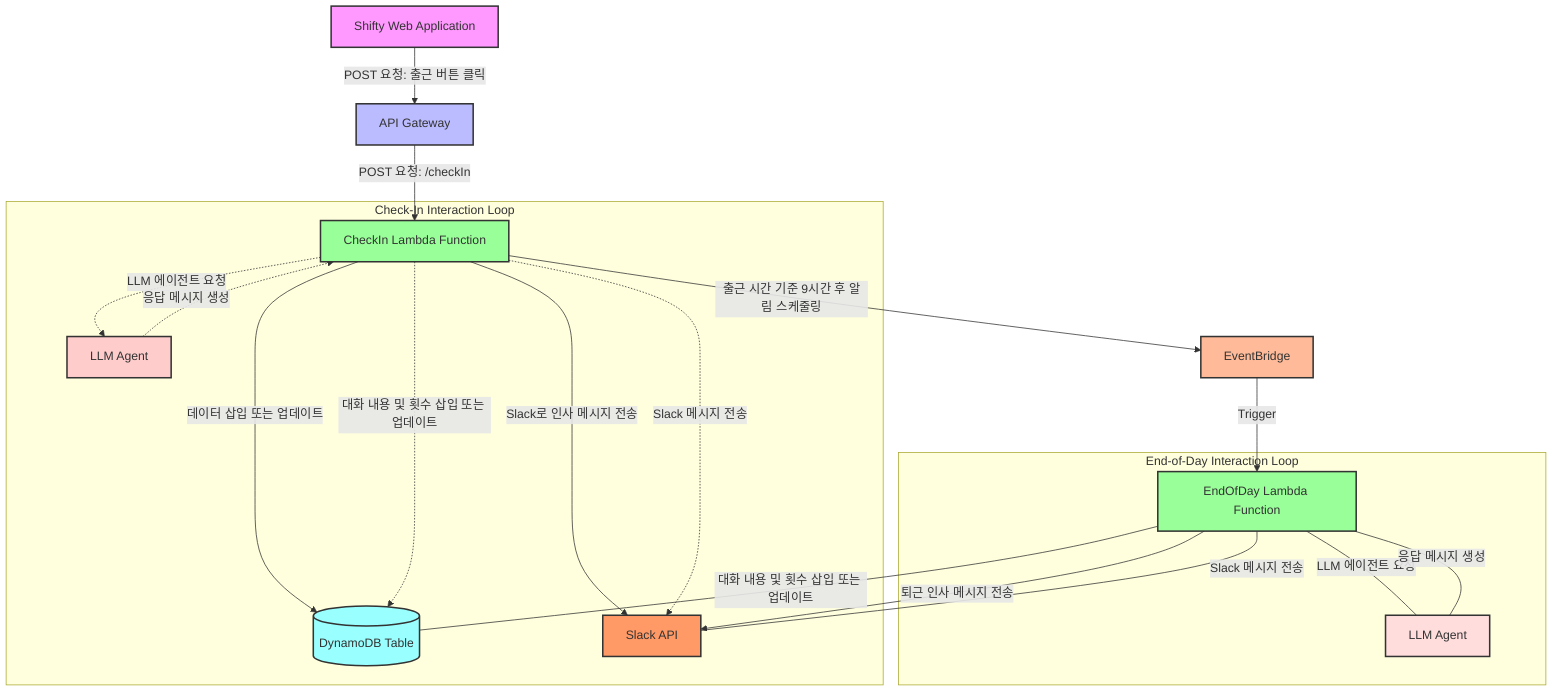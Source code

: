 graph TD
    %% Main Flow for Check-In Process
    A[Shifty Web Application] -->|POST 요청: 출근 버튼 클릭| B[API Gateway]
    B -->|POST 요청: /checkIn| C[CheckIn Lambda Function]
    C -->|데이터 삽입 또는 업데이트| E[(DynamoDB Table)]
    C -->|Slack로 인사 메시지 전송| D[Slack API]
    C -->|출근 시간 기준 9시간 후 알림 스케줄링| F[EventBridge]
    F -->|Trigger| G[EndOfDay Lambda Function]
    G -->|퇴근 인사 메시지 전송| D
    
    %% LLM Agent Interaction Flow for Check-In
    subgraph InteractionLoop_CheckIn [Check-In Interaction Loop]
        C -.->|LLM 에이전트 요청| H[LLM Agent]
        H -.->|응답 메시지 생성| C
        C -.->|대화 내용 및 횟수 삽입 또는 업데이트| E
        C -.->|Slack 메시지 전송| D
    end

    %% LLM Agent Interaction Flow for End-of-Day
    subgraph InteractionLoop_EndOfDay [End-of-Day Interaction Loop]
        G ---|LLM 에이전트 요청| H2[LLM Agent]
        H2 ---|응답 메시지 생성| G
        G ---|대화 내용 및 횟수 삽입 또는 업데이트| E
        G ---|Slack 메시지 전송| D
    end
    
    %% Descriptions for clarity
    A:::web
    B:::gateway
    C:::lambda
    D:::slack
    E:::database
    F:::eventbridge
    G:::lambda
    H:::llm_agent
    H2:::llm_agent_endofday
    
    classDef web fill:#f9f,stroke:#333,stroke-width:2px;
    classDef gateway fill:#bbf,stroke:#333,stroke-width:2px;
    classDef lambda fill:#9f9,stroke:#333,stroke-width:2px;
    classDef slack fill:#f96,stroke:#333,stroke-width:2px;
    classDef database fill:#9ff,stroke:#333,stroke-width:2px;
    classDef eventbridge fill:#fb9,stroke:#333,stroke-width:2px;
    classDef llm_agent fill:#fcc,stroke:#333,stroke-width:2px;
    classDef llm_agent_endofday fill:#fdd,stroke:#333,stroke-width:2px;
